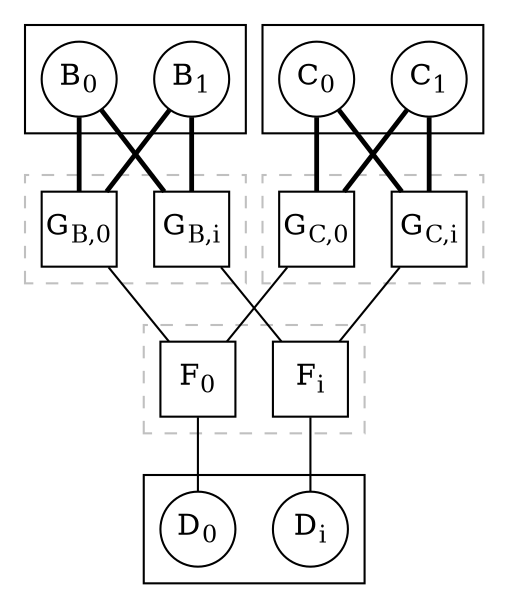 digraph g {
  edge [arrowhead=none];


  node [shape=circle,width=0.5,fixedsize=true];   
  subgraph cluster_b {
    b1 [label=<B<SUB>1</SUB>>];
    b0 [label=<B<SUB>0</SUB>>];
  }

  subgraph  cluster_c {
    c1 [label=<C<SUB>1</SUB>>];
    c0 [label=<C<SUB>0</SUB>>];
  }

  graph [style=dashed, color=grey]
  node [shape=cbox,width=0.5,fixedsize=true];   
  subgraph cluster_gb {
    gbi [label=<G<SUB>B,i</SUB>>];
    gb0 [label=<G<SUB>B,0</SUB>>];
  }
  subgraph cluster_gc {
    gci [label=<G<SUB>C,i</SUB>>];
    gc0 [label=<G<SUB>C,0</SUB>>];
  }
  subgraph cluster_f {
    f0 [label=<F<SUB>0</SUB>>];
    fi [label=<F<SUB>i</SUB>>];
  }

  graph [style="",color=""]
  node [shape=circle,width=0.5,fixedsize=true];   

edge [penwidth=2.3]
b0->gb0;
b0->gbi;
b1->gb0;
b1->gbi;

c0->gc0;
c0->gci;
c1->gc0;
c1->gci;
edge [penwidth=""]

gb0->f0;
gbi->fi;
gc0->f0;
gci->fi;

  subgraph cluster_d {
    di [label=<D<SUB>i</SUB>>];
    d0 [label=<D<SUB>0</SUB>>];
  }

f0->d0;
fi->di;






}
